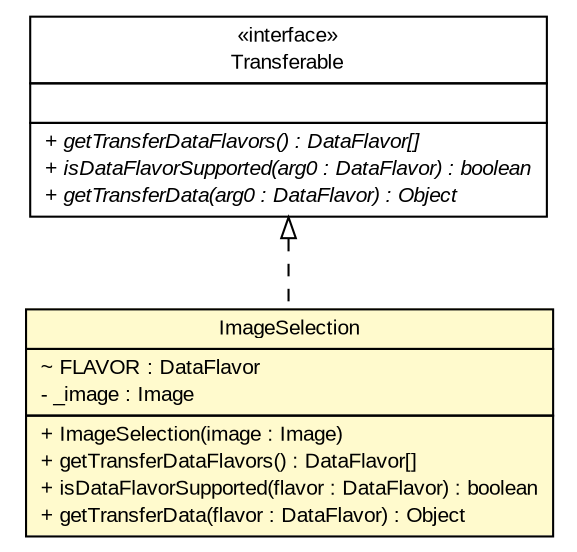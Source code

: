#!/usr/local/bin/dot
#
# Class diagram 
# Generated by UMLGraph version R5_6_6-6-g3bdff0 (http://www.umlgraph.org/)
#

digraph G {
	edge [fontname="arial",fontsize=10,labelfontname="arial",labelfontsize=10];
	node [fontname="arial",fontsize=10,shape=plaintext];
	nodesep=0.25;
	ranksep=0.5;
	// org.tanjakostic.jcleancim.util.Util.ImageSelection
	c204113 [label=<<table title="org.tanjakostic.jcleancim.util.Util.ImageSelection" border="0" cellborder="1" cellspacing="0" cellpadding="2" port="p" bgcolor="lemonChiffon" href="./Util.ImageSelection.html">
		<tr><td><table border="0" cellspacing="0" cellpadding="1">
<tr><td align="center" balign="center"> ImageSelection </td></tr>
		</table></td></tr>
		<tr><td><table border="0" cellspacing="0" cellpadding="1">
<tr><td align="left" balign="left"> ~ FLAVOR : DataFlavor </td></tr>
<tr><td align="left" balign="left"> - _image : Image </td></tr>
		</table></td></tr>
		<tr><td><table border="0" cellspacing="0" cellpadding="1">
<tr><td align="left" balign="left"> + ImageSelection(image : Image) </td></tr>
<tr><td align="left" balign="left"> + getTransferDataFlavors() : DataFlavor[] </td></tr>
<tr><td align="left" balign="left"> + isDataFlavorSupported(flavor : DataFlavor) : boolean </td></tr>
<tr><td align="left" balign="left"> + getTransferData(flavor : DataFlavor) : Object </td></tr>
		</table></td></tr>
		</table>>, URL="./Util.ImageSelection.html", fontname="arial", fontcolor="black", fontsize=10.0];
	//org.tanjakostic.jcleancim.util.Util.ImageSelection implements java.awt.datatransfer.Transferable
	c204314:p -> c204113:p [dir=back,arrowtail=empty,style=dashed];
	// java.awt.datatransfer.Transferable
	c204314 [label=<<table title="java.awt.datatransfer.Transferable" border="0" cellborder="1" cellspacing="0" cellpadding="2" port="p" href="http://java.sun.com/j2se/1.4.2/docs/api/java/awt/datatransfer/Transferable.html">
		<tr><td><table border="0" cellspacing="0" cellpadding="1">
<tr><td align="center" balign="center"> &#171;interface&#187; </td></tr>
<tr><td align="center" balign="center"> Transferable </td></tr>
		</table></td></tr>
		<tr><td><table border="0" cellspacing="0" cellpadding="1">
<tr><td align="left" balign="left">  </td></tr>
		</table></td></tr>
		<tr><td><table border="0" cellspacing="0" cellpadding="1">
<tr><td align="left" balign="left"><font face="Arial Italic" point-size="10.0"> + getTransferDataFlavors() : DataFlavor[] </font></td></tr>
<tr><td align="left" balign="left"><font face="Arial Italic" point-size="10.0"> + isDataFlavorSupported(arg0 : DataFlavor) : boolean </font></td></tr>
<tr><td align="left" balign="left"><font face="Arial Italic" point-size="10.0"> + getTransferData(arg0 : DataFlavor) : Object </font></td></tr>
		</table></td></tr>
		</table>>, URL="http://java.sun.com/j2se/1.4.2/docs/api/java/awt/datatransfer/Transferable.html", fontname="arial", fontcolor="black", fontsize=10.0];
}

